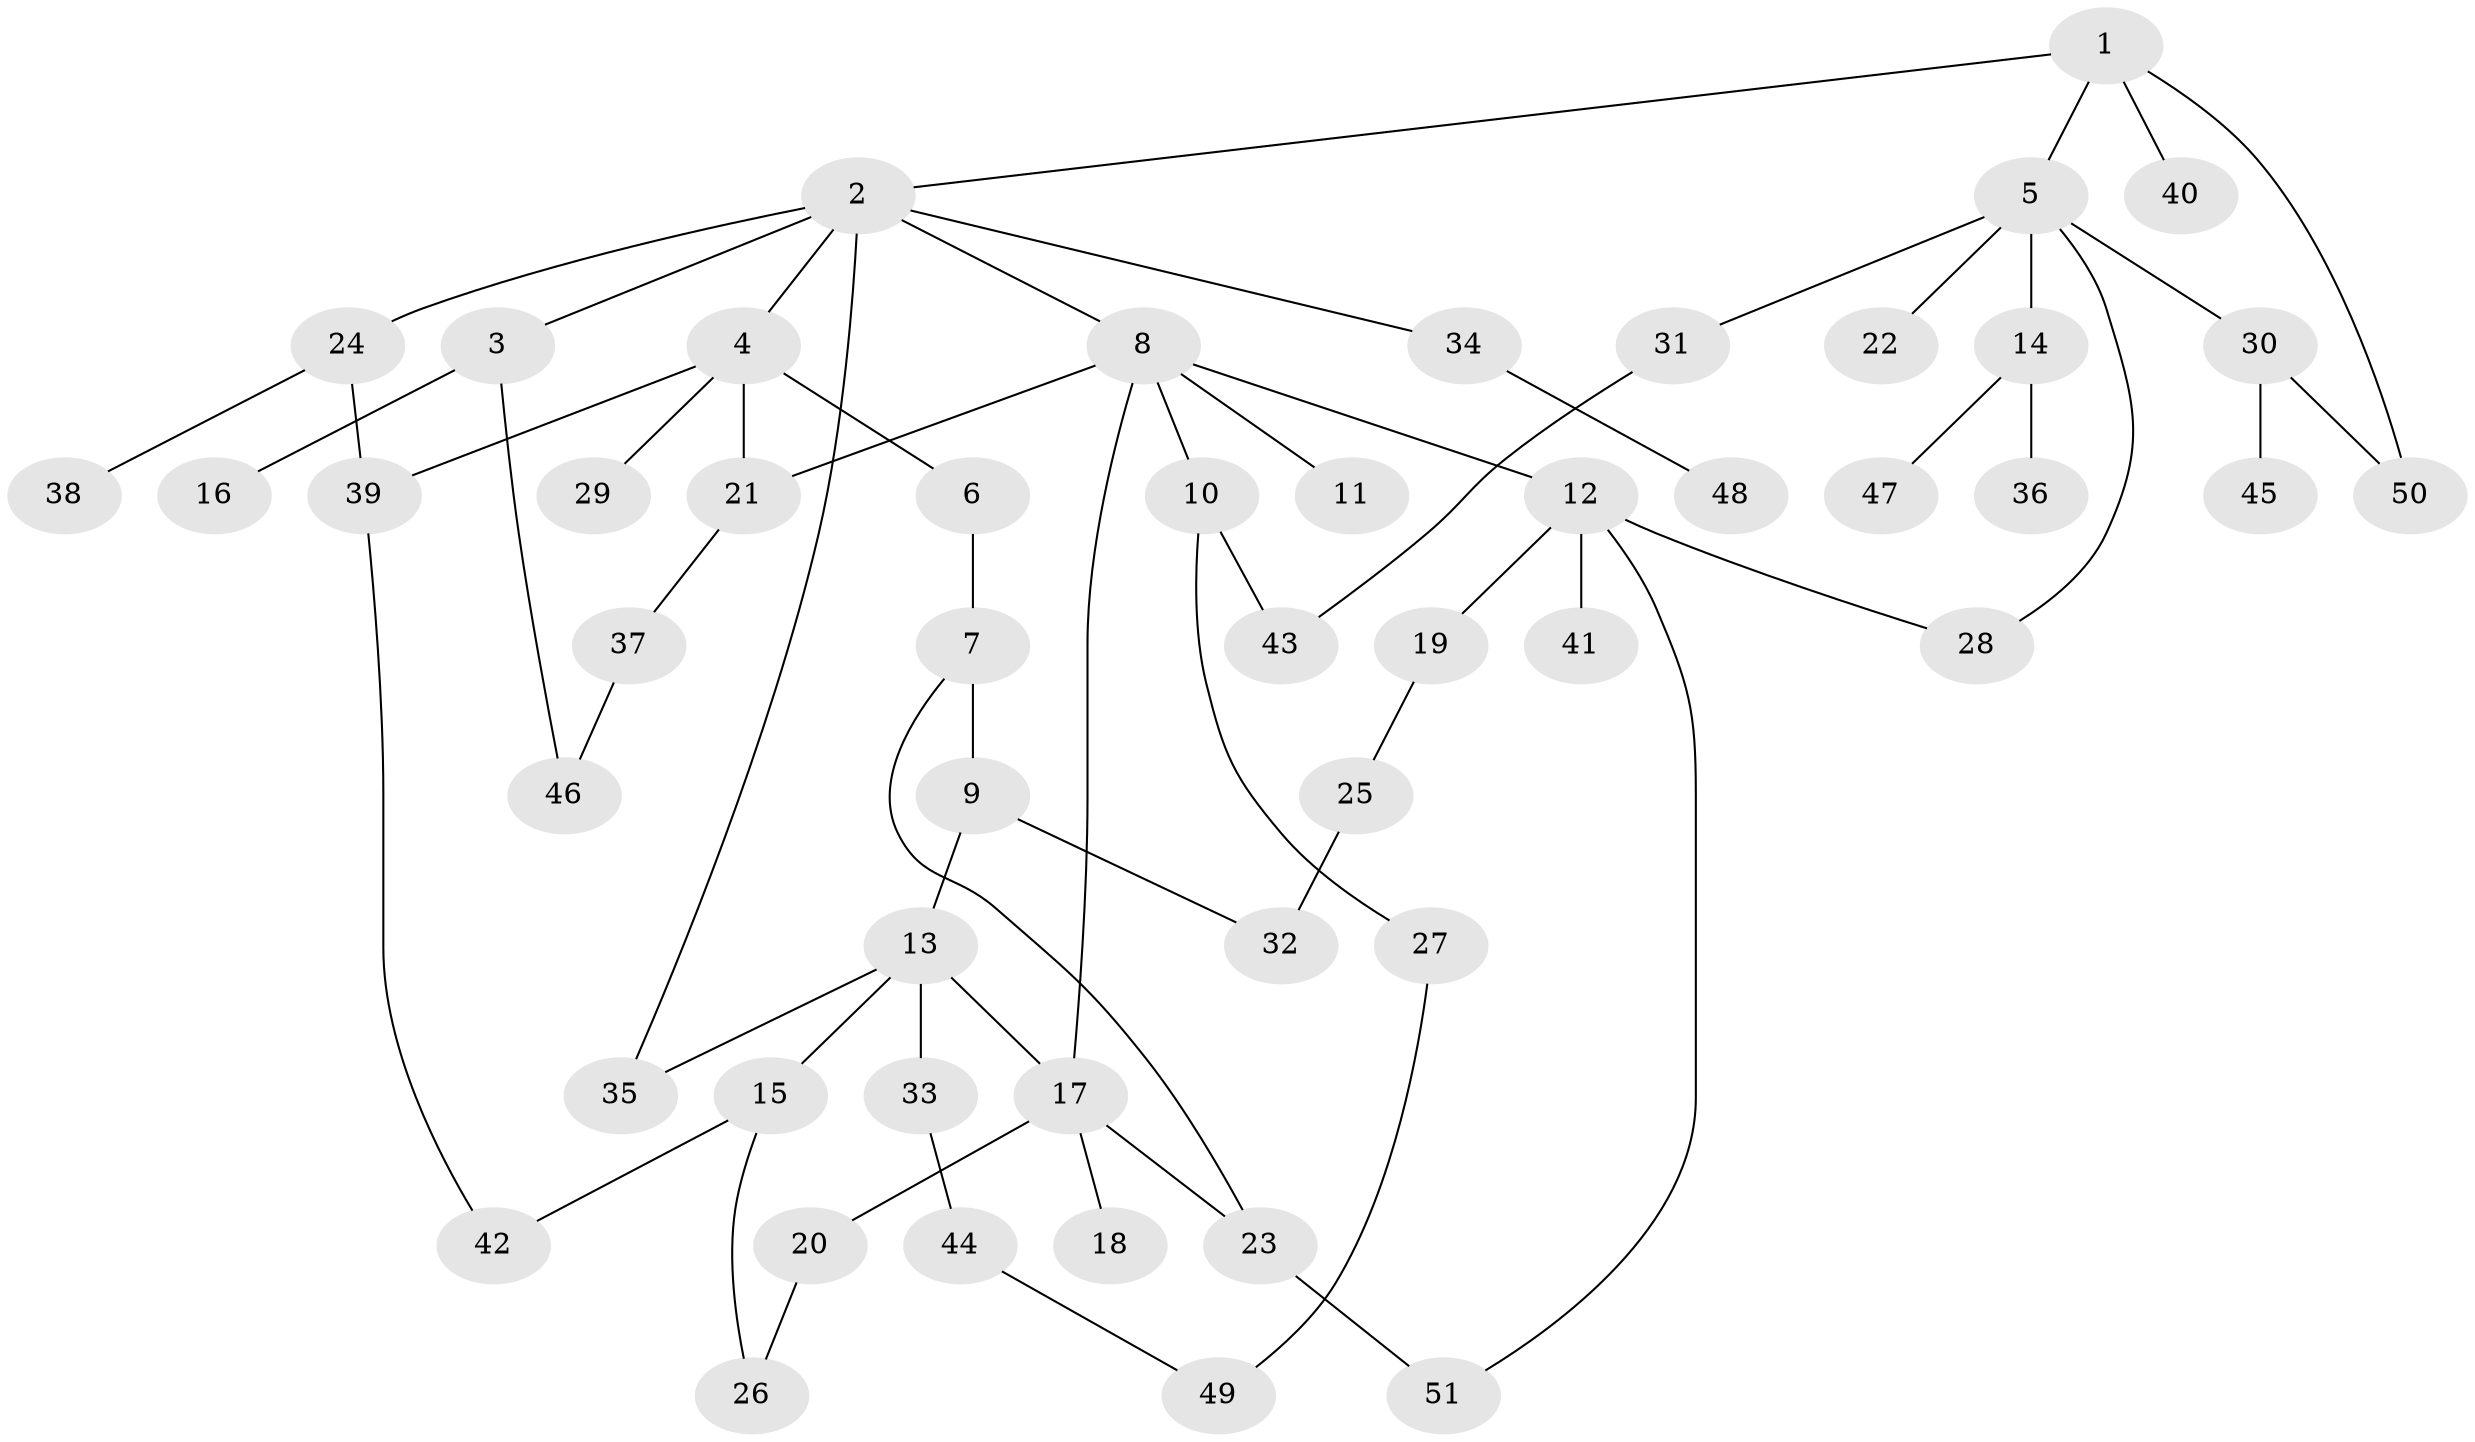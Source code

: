 // coarse degree distribution, {1: 0.4666666666666667, 2: 0.26666666666666666, 4: 0.06666666666666667, 3: 0.06666666666666667, 6: 0.13333333333333333}
// Generated by graph-tools (version 1.1) at 2025/45/03/04/25 21:45:07]
// undirected, 51 vertices, 64 edges
graph export_dot {
graph [start="1"]
  node [color=gray90,style=filled];
  1;
  2;
  3;
  4;
  5;
  6;
  7;
  8;
  9;
  10;
  11;
  12;
  13;
  14;
  15;
  16;
  17;
  18;
  19;
  20;
  21;
  22;
  23;
  24;
  25;
  26;
  27;
  28;
  29;
  30;
  31;
  32;
  33;
  34;
  35;
  36;
  37;
  38;
  39;
  40;
  41;
  42;
  43;
  44;
  45;
  46;
  47;
  48;
  49;
  50;
  51;
  1 -- 2;
  1 -- 5;
  1 -- 40;
  1 -- 50;
  2 -- 3;
  2 -- 4;
  2 -- 8;
  2 -- 24;
  2 -- 34;
  2 -- 35;
  3 -- 16;
  3 -- 46;
  4 -- 6;
  4 -- 21;
  4 -- 29;
  4 -- 39;
  5 -- 14;
  5 -- 22;
  5 -- 30;
  5 -- 31;
  5 -- 28;
  6 -- 7;
  7 -- 9;
  7 -- 23;
  8 -- 10;
  8 -- 11;
  8 -- 12;
  8 -- 17;
  8 -- 21;
  9 -- 13;
  9 -- 32;
  10 -- 27;
  10 -- 43;
  12 -- 19;
  12 -- 28;
  12 -- 41;
  12 -- 51;
  13 -- 15;
  13 -- 17;
  13 -- 33;
  13 -- 35;
  14 -- 36;
  14 -- 47;
  15 -- 26;
  15 -- 42;
  17 -- 18;
  17 -- 20;
  17 -- 23;
  19 -- 25;
  20 -- 26;
  21 -- 37;
  23 -- 51;
  24 -- 38;
  24 -- 39;
  25 -- 32;
  27 -- 49;
  30 -- 45;
  30 -- 50;
  31 -- 43;
  33 -- 44;
  34 -- 48;
  37 -- 46;
  39 -- 42;
  44 -- 49;
}
